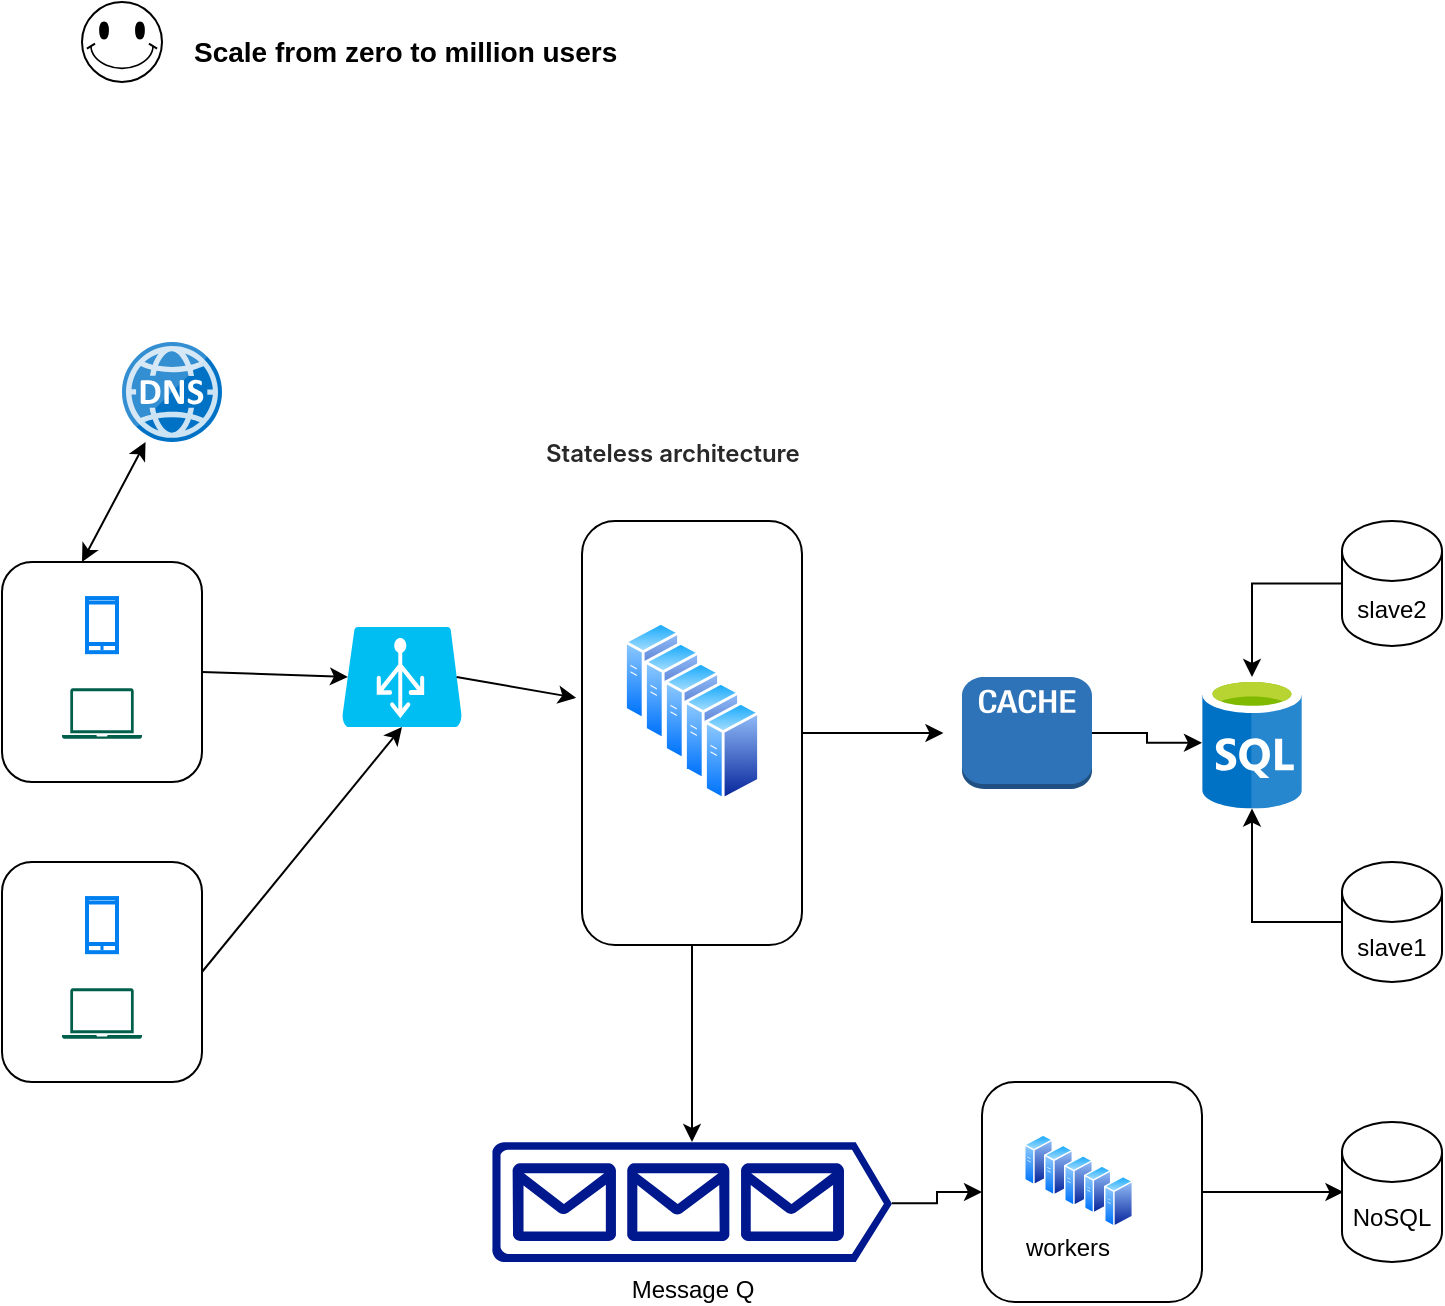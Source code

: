 <mxfile version="23.1.1" type="github">
  <diagram name="Page-1" id="ydWo8Uq9T4OZpwoPjz9b">
    <mxGraphModel dx="963" dy="736" grid="1" gridSize="10" guides="1" tooltips="1" connect="1" arrows="1" fold="1" page="1" pageScale="1" pageWidth="850" pageHeight="1100" math="0" shadow="0">
      <root>
        <mxCell id="0" />
        <mxCell id="1" parent="0" />
        <mxCell id="cic8n7e-4aj5aAH58W3u-74" style="edgeStyle=orthogonalEdgeStyle;rounded=0;orthogonalLoop=1;jettySize=auto;html=1;" edge="1" parent="1" source="cic8n7e-4aj5aAH58W3u-1" target="cic8n7e-4aj5aAH58W3u-70">
          <mxGeometry relative="1" as="geometry" />
        </mxCell>
        <mxCell id="cic8n7e-4aj5aAH58W3u-1" value="slave1" style="shape=cylinder3;whiteSpace=wrap;html=1;boundedLbl=1;backgroundOutline=1;size=15;" vertex="1" parent="1">
          <mxGeometry x="690" y="480" width="50" height="60" as="geometry" />
        </mxCell>
        <mxCell id="cic8n7e-4aj5aAH58W3u-73" style="edgeStyle=orthogonalEdgeStyle;rounded=0;orthogonalLoop=1;jettySize=auto;html=1;exitX=0;exitY=0.5;exitDx=0;exitDy=0;exitPerimeter=0;" edge="1" parent="1" source="cic8n7e-4aj5aAH58W3u-2" target="cic8n7e-4aj5aAH58W3u-70">
          <mxGeometry relative="1" as="geometry" />
        </mxCell>
        <mxCell id="cic8n7e-4aj5aAH58W3u-2" value="slave2" style="shape=cylinder3;whiteSpace=wrap;html=1;boundedLbl=1;backgroundOutline=1;size=15;" vertex="1" parent="1">
          <mxGeometry x="690" y="309.5" width="50" height="62.5" as="geometry" />
        </mxCell>
        <mxCell id="cic8n7e-4aj5aAH58W3u-14" value="" style="verticalLabelPosition=bottom;verticalAlign=top;html=1;shape=mxgraph.basic.smiley" vertex="1" parent="1">
          <mxGeometry x="60" y="50" width="40" height="40" as="geometry" />
        </mxCell>
        <mxCell id="cic8n7e-4aj5aAH58W3u-16" value="Scale from zero to million users" style="text;strokeColor=none;fillColor=none;align=left;verticalAlign=top;spacingLeft=4;spacingRight=4;overflow=hidden;rotatable=0;points=[[0,0.5],[1,0.5]];portConstraint=eastwest;whiteSpace=wrap;html=1;fontStyle=1;fontSize=14;" vertex="1" parent="1">
          <mxGeometry x="110" y="60" width="240" height="30" as="geometry" />
        </mxCell>
        <mxCell id="cic8n7e-4aj5aAH58W3u-18" value="" style="verticalLabelPosition=bottom;html=1;verticalAlign=top;align=center;strokeColor=none;fillColor=#00BEF2;shape=mxgraph.azure.azure_load_balancer;" vertex="1" parent="1">
          <mxGeometry x="190" y="362.5" width="60" height="50" as="geometry" />
        </mxCell>
        <mxCell id="cic8n7e-4aj5aAH58W3u-23" value="" style="image;sketch=0;aspect=fixed;html=1;points=[];align=center;fontSize=12;image=img/lib/mscae/DNS.svg;" vertex="1" parent="1">
          <mxGeometry x="80" y="220" width="50" height="50" as="geometry" />
        </mxCell>
        <mxCell id="cic8n7e-4aj5aAH58W3u-28" style="edgeStyle=orthogonalEdgeStyle;rounded=0;orthogonalLoop=1;jettySize=auto;html=1;exitX=1;exitY=0.5;exitDx=0;exitDy=0;exitPerimeter=0;" edge="1" parent="1" source="cic8n7e-4aj5aAH58W3u-24" target="cic8n7e-4aj5aAH58W3u-70">
          <mxGeometry relative="1" as="geometry">
            <mxPoint x="600" y="393" as="targetPoint" />
          </mxGeometry>
        </mxCell>
        <mxCell id="cic8n7e-4aj5aAH58W3u-24" value="" style="outlineConnect=0;dashed=0;verticalLabelPosition=bottom;verticalAlign=top;align=center;html=1;shape=mxgraph.aws3.cache_node;fillColor=#2E73B8;gradientColor=none;" vertex="1" parent="1">
          <mxGeometry x="500" y="387.5" width="65" height="56" as="geometry" />
        </mxCell>
        <mxCell id="cic8n7e-4aj5aAH58W3u-29" value="&lt;h3 style=&quot;box-sizing: border-box; outline: none; font-family: -apple-system, &amp;quot;system-ui&amp;quot;, &amp;quot;Segoe UI&amp;quot;, &amp;quot;PingFang SC&amp;quot;, &amp;quot;Hiragino Sans GB&amp;quot;, &amp;quot;Microsoft YaHei&amp;quot;, &amp;quot;Helvetica Neue&amp;quot;, Helvetica, Arial, sans-serif, &amp;quot;Apple Color Emoji&amp;quot;, &amp;quot;Segoe UI Emoji&amp;quot;, &amp;quot;Segoe UI Symbol&amp;quot;; margin-top: 0px; margin-bottom: 10px; color: rgb(40, 40, 40); font-weight: 600; font-size: 12px; line-height: 37px; font-style: normal; font-variant-ligatures: normal; font-variant-caps: normal; letter-spacing: normal; orphans: 2; text-align: start; text-indent: 0px; text-transform: none; widows: 2; word-spacing: 0px; -webkit-text-stroke-width: 0px; text-decoration-thickness: initial; text-decoration-style: initial; text-decoration-color: initial;&quot;&gt;Stateless architecture&lt;/h3&gt;" style="text;whiteSpace=wrap;html=1;fontSize=12;" vertex="1" parent="1">
          <mxGeometry x="290" y="250" width="150" height="40" as="geometry" />
        </mxCell>
        <mxCell id="cic8n7e-4aj5aAH58W3u-38" value="" style="group" vertex="1" connectable="0" parent="1">
          <mxGeometry x="20" y="330" width="100" height="110" as="geometry" />
        </mxCell>
        <mxCell id="cic8n7e-4aj5aAH58W3u-37" value="" style="rounded=1;whiteSpace=wrap;html=1;align=left;" vertex="1" parent="cic8n7e-4aj5aAH58W3u-38">
          <mxGeometry width="100" height="110" as="geometry" />
        </mxCell>
        <mxCell id="cic8n7e-4aj5aAH58W3u-35" value="" style="sketch=0;pointerEvents=1;shadow=0;dashed=0;html=1;strokeColor=none;fillColor=#005F4B;labelPosition=center;verticalLabelPosition=bottom;verticalAlign=top;align=center;outlineConnect=0;shape=mxgraph.veeam2.laptop;" vertex="1" parent="cic8n7e-4aj5aAH58W3u-38">
          <mxGeometry x="30" y="63.115" width="40" height="25.246" as="geometry" />
        </mxCell>
        <mxCell id="cic8n7e-4aj5aAH58W3u-36" value="" style="html=1;verticalLabelPosition=bottom;align=center;labelBackgroundColor=#ffffff;verticalAlign=top;strokeWidth=2;strokeColor=#0080F0;shadow=0;dashed=0;shape=mxgraph.ios7.icons.smartphone;" vertex="1" parent="cic8n7e-4aj5aAH58W3u-38">
          <mxGeometry x="42.5" y="18.033" width="15" height="27.049" as="geometry" />
        </mxCell>
        <mxCell id="cic8n7e-4aj5aAH58W3u-39" value="" style="endArrow=classic;html=1;rounded=0;entryX=0.05;entryY=0.5;entryDx=0;entryDy=0;entryPerimeter=0;" edge="1" parent="1" target="cic8n7e-4aj5aAH58W3u-18">
          <mxGeometry width="50" height="50" relative="1" as="geometry">
            <mxPoint x="120" y="385" as="sourcePoint" />
            <mxPoint x="200" y="380" as="targetPoint" />
          </mxGeometry>
        </mxCell>
        <mxCell id="cic8n7e-4aj5aAH58W3u-40" value="" style="group" vertex="1" connectable="0" parent="1">
          <mxGeometry x="20" y="480" width="100" height="110" as="geometry" />
        </mxCell>
        <mxCell id="cic8n7e-4aj5aAH58W3u-41" value="" style="rounded=1;whiteSpace=wrap;html=1;" vertex="1" parent="cic8n7e-4aj5aAH58W3u-40">
          <mxGeometry width="100" height="110" as="geometry" />
        </mxCell>
        <mxCell id="cic8n7e-4aj5aAH58W3u-42" value="" style="sketch=0;pointerEvents=1;shadow=0;dashed=0;html=1;strokeColor=none;fillColor=#005F4B;labelPosition=center;verticalLabelPosition=bottom;verticalAlign=top;align=center;outlineConnect=0;shape=mxgraph.veeam2.laptop;" vertex="1" parent="cic8n7e-4aj5aAH58W3u-40">
          <mxGeometry x="30" y="63.115" width="40" height="25.246" as="geometry" />
        </mxCell>
        <mxCell id="cic8n7e-4aj5aAH58W3u-43" value="" style="html=1;verticalLabelPosition=bottom;align=center;labelBackgroundColor=#ffffff;verticalAlign=top;strokeWidth=2;strokeColor=#0080F0;shadow=0;dashed=0;shape=mxgraph.ios7.icons.smartphone;" vertex="1" parent="cic8n7e-4aj5aAH58W3u-40">
          <mxGeometry x="42.5" y="18.033" width="15" height="27.049" as="geometry" />
        </mxCell>
        <mxCell id="cic8n7e-4aj5aAH58W3u-44" value="" style="endArrow=classic;html=1;rounded=0;entryX=0.5;entryY=1;entryDx=0;entryDy=0;entryPerimeter=0;exitX=1;exitY=0.5;exitDx=0;exitDy=0;" edge="1" parent="1" source="cic8n7e-4aj5aAH58W3u-41" target="cic8n7e-4aj5aAH58W3u-18">
          <mxGeometry width="50" height="50" relative="1" as="geometry">
            <mxPoint x="270" y="570" as="sourcePoint" />
            <mxPoint x="320" y="520" as="targetPoint" />
          </mxGeometry>
        </mxCell>
        <mxCell id="cic8n7e-4aj5aAH58W3u-45" value="" style="endArrow=classic;startArrow=classic;html=1;rounded=0;" edge="1" parent="1" target="cic8n7e-4aj5aAH58W3u-23">
          <mxGeometry width="50" height="50" relative="1" as="geometry">
            <mxPoint x="60" y="330" as="sourcePoint" />
            <mxPoint x="110" y="280" as="targetPoint" />
          </mxGeometry>
        </mxCell>
        <mxCell id="cic8n7e-4aj5aAH58W3u-54" value="" style="group" vertex="1" connectable="0" parent="1">
          <mxGeometry x="310" y="309.5" width="110" height="212" as="geometry" />
        </mxCell>
        <mxCell id="cic8n7e-4aj5aAH58W3u-46" value="" style="rounded=1;whiteSpace=wrap;html=1;" vertex="1" parent="cic8n7e-4aj5aAH58W3u-54">
          <mxGeometry width="110" height="212" as="geometry" />
        </mxCell>
        <mxCell id="cic8n7e-4aj5aAH58W3u-52" value="" style="group" vertex="1" connectable="0" parent="cic8n7e-4aj5aAH58W3u-54">
          <mxGeometry x="21" y="50" width="68" height="90" as="geometry" />
        </mxCell>
        <mxCell id="cic8n7e-4aj5aAH58W3u-5" value="" style="image;aspect=fixed;perimeter=ellipsePerimeter;html=1;align=center;shadow=0;dashed=0;spacingTop=3;image=img/lib/active_directory/generic_server.svg;" vertex="1" parent="cic8n7e-4aj5aAH58W3u-52">
          <mxGeometry width="28.0" height="50" as="geometry" />
        </mxCell>
        <mxCell id="cic8n7e-4aj5aAH58W3u-48" value="" style="image;aspect=fixed;perimeter=ellipsePerimeter;html=1;align=center;shadow=0;dashed=0;spacingTop=3;image=img/lib/active_directory/generic_server.svg;" vertex="1" parent="cic8n7e-4aj5aAH58W3u-52">
          <mxGeometry x="10" y="10" width="28.0" height="50" as="geometry" />
        </mxCell>
        <mxCell id="cic8n7e-4aj5aAH58W3u-49" value="" style="image;aspect=fixed;perimeter=ellipsePerimeter;html=1;align=center;shadow=0;dashed=0;spacingTop=3;image=img/lib/active_directory/generic_server.svg;" vertex="1" parent="cic8n7e-4aj5aAH58W3u-52">
          <mxGeometry x="20" y="20" width="28.0" height="50" as="geometry" />
        </mxCell>
        <mxCell id="cic8n7e-4aj5aAH58W3u-50" value="" style="image;aspect=fixed;perimeter=ellipsePerimeter;html=1;align=center;shadow=0;dashed=0;spacingTop=3;image=img/lib/active_directory/generic_server.svg;" vertex="1" parent="cic8n7e-4aj5aAH58W3u-52">
          <mxGeometry x="30" y="30" width="28.0" height="50" as="geometry" />
        </mxCell>
        <mxCell id="cic8n7e-4aj5aAH58W3u-51" value="" style="image;aspect=fixed;perimeter=ellipsePerimeter;html=1;align=center;shadow=0;dashed=0;spacingTop=3;image=img/lib/active_directory/generic_server.svg;" vertex="1" parent="cic8n7e-4aj5aAH58W3u-52">
          <mxGeometry x="40" y="40" width="28.0" height="50" as="geometry" />
        </mxCell>
        <mxCell id="cic8n7e-4aj5aAH58W3u-56" value="" style="endArrow=classic;html=1;rounded=0;" edge="1" parent="cic8n7e-4aj5aAH58W3u-54" source="cic8n7e-4aj5aAH58W3u-46">
          <mxGeometry width="50" height="50" relative="1" as="geometry">
            <mxPoint x="-190" y="-144" as="sourcePoint" />
            <mxPoint x="180.711" y="106" as="targetPoint" />
          </mxGeometry>
        </mxCell>
        <mxCell id="cic8n7e-4aj5aAH58W3u-55" value="" style="endArrow=classic;html=1;rounded=0;exitX=0.955;exitY=0.5;exitDx=0;exitDy=0;exitPerimeter=0;entryX=-0.027;entryY=0.417;entryDx=0;entryDy=0;entryPerimeter=0;" edge="1" parent="1" source="cic8n7e-4aj5aAH58W3u-18" target="cic8n7e-4aj5aAH58W3u-46">
          <mxGeometry width="50" height="50" relative="1" as="geometry">
            <mxPoint x="270" y="500" as="sourcePoint" />
            <mxPoint x="320" y="450" as="targetPoint" />
          </mxGeometry>
        </mxCell>
        <mxCell id="cic8n7e-4aj5aAH58W3u-69" style="edgeStyle=orthogonalEdgeStyle;rounded=0;orthogonalLoop=1;jettySize=auto;html=1;exitX=1;exitY=0.51;exitDx=0;exitDy=0;exitPerimeter=0;" edge="1" parent="1" source="cic8n7e-4aj5aAH58W3u-57" target="cic8n7e-4aj5aAH58W3u-61">
          <mxGeometry relative="1" as="geometry" />
        </mxCell>
        <mxCell id="cic8n7e-4aj5aAH58W3u-57" value="Message Q" style="sketch=0;aspect=fixed;pointerEvents=1;shadow=0;dashed=0;html=1;strokeColor=none;labelPosition=center;verticalLabelPosition=bottom;verticalAlign=top;align=center;fillColor=#00188D;shape=mxgraph.azure.queue_generic" vertex="1" parent="1">
          <mxGeometry x="265" y="620" width="200" height="60" as="geometry" />
        </mxCell>
        <mxCell id="cic8n7e-4aj5aAH58W3u-59" value="" style="endArrow=classic;html=1;rounded=0;entryX=0.5;entryY=0;entryDx=0;entryDy=0;entryPerimeter=0;exitX=0.5;exitY=1;exitDx=0;exitDy=0;" edge="1" parent="1" source="cic8n7e-4aj5aAH58W3u-46" target="cic8n7e-4aj5aAH58W3u-57">
          <mxGeometry width="50" height="50" relative="1" as="geometry">
            <mxPoint x="330" y="580" as="sourcePoint" />
            <mxPoint x="380" y="530" as="targetPoint" />
          </mxGeometry>
        </mxCell>
        <mxCell id="cic8n7e-4aj5aAH58W3u-60" value="" style="group;verticalAlign=bottom;" vertex="1" connectable="0" parent="1">
          <mxGeometry x="510" y="590" width="110" height="110" as="geometry" />
        </mxCell>
        <mxCell id="cic8n7e-4aj5aAH58W3u-61" value="" style="rounded=1;whiteSpace=wrap;html=1;" vertex="1" parent="cic8n7e-4aj5aAH58W3u-60">
          <mxGeometry width="110" height="110" as="geometry" />
        </mxCell>
        <mxCell id="cic8n7e-4aj5aAH58W3u-62" value="" style="group" vertex="1" connectable="0" parent="cic8n7e-4aj5aAH58W3u-60">
          <mxGeometry x="21" y="25.943" width="68" height="46.698" as="geometry" />
        </mxCell>
        <mxCell id="cic8n7e-4aj5aAH58W3u-63" value="" style="image;aspect=fixed;perimeter=ellipsePerimeter;html=1;align=center;shadow=0;dashed=0;spacingTop=3;image=img/lib/active_directory/generic_server.svg;" vertex="1" parent="cic8n7e-4aj5aAH58W3u-62">
          <mxGeometry width="14.528" height="25.943" as="geometry" />
        </mxCell>
        <mxCell id="cic8n7e-4aj5aAH58W3u-64" value="" style="image;aspect=fixed;perimeter=ellipsePerimeter;html=1;align=center;shadow=0;dashed=0;spacingTop=3;image=img/lib/active_directory/generic_server.svg;" vertex="1" parent="cic8n7e-4aj5aAH58W3u-62">
          <mxGeometry x="10" y="5.189" width="14.528" height="25.943" as="geometry" />
        </mxCell>
        <mxCell id="cic8n7e-4aj5aAH58W3u-65" value="" style="image;aspect=fixed;perimeter=ellipsePerimeter;html=1;align=center;shadow=0;dashed=0;spacingTop=3;image=img/lib/active_directory/generic_server.svg;" vertex="1" parent="cic8n7e-4aj5aAH58W3u-62">
          <mxGeometry x="20" y="10.377" width="14.528" height="25.943" as="geometry" />
        </mxCell>
        <mxCell id="cic8n7e-4aj5aAH58W3u-66" value="&lt;div style=&quot;text-align: justify;&quot;&gt;workers&lt;/div&gt;" style="image;aspect=fixed;perimeter=ellipsePerimeter;html=1;align=right;shadow=0;dashed=0;spacingTop=3;image=img/lib/active_directory/generic_server.svg;" vertex="1" parent="cic8n7e-4aj5aAH58W3u-62">
          <mxGeometry x="30" y="15.57" width="13.68" height="24.43" as="geometry" />
        </mxCell>
        <mxCell id="cic8n7e-4aj5aAH58W3u-67" value="" style="image;aspect=fixed;perimeter=ellipsePerimeter;html=1;align=center;shadow=0;dashed=0;spacingTop=3;image=img/lib/active_directory/generic_server.svg;" vertex="1" parent="cic8n7e-4aj5aAH58W3u-62">
          <mxGeometry x="40" y="20.755" width="14.528" height="25.943" as="geometry" />
        </mxCell>
        <mxCell id="cic8n7e-4aj5aAH58W3u-68" value="" style="endArrow=classic;html=1;rounded=0;" edge="1" parent="cic8n7e-4aj5aAH58W3u-60" source="cic8n7e-4aj5aAH58W3u-61">
          <mxGeometry width="50" height="50" relative="1" as="geometry">
            <mxPoint x="-190" y="-74.717" as="sourcePoint" />
            <mxPoint x="180.711" y="55" as="targetPoint" />
          </mxGeometry>
        </mxCell>
        <mxCell id="cic8n7e-4aj5aAH58W3u-70" value="" style="image;sketch=0;aspect=fixed;html=1;points=[];align=center;fontSize=12;image=img/lib/mscae/SQL_Database_generic.svg;" vertex="1" parent="1">
          <mxGeometry x="620" y="387.5" width="50" height="65.79" as="geometry" />
        </mxCell>
        <mxCell id="cic8n7e-4aj5aAH58W3u-71" value="NoSQL" style="shape=cylinder3;whiteSpace=wrap;html=1;boundedLbl=1;backgroundOutline=1;size=15;" vertex="1" parent="1">
          <mxGeometry x="690" y="610" width="50" height="70" as="geometry" />
        </mxCell>
      </root>
    </mxGraphModel>
  </diagram>
</mxfile>
